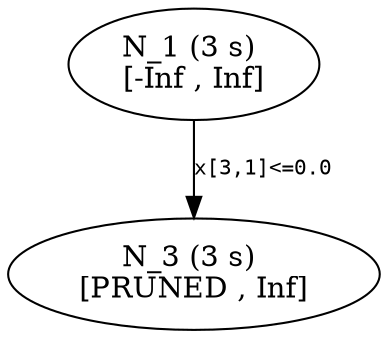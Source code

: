 ## dot -Tpdf thisfile > thisfile.pdf 

digraph Branching_Tree {
	edge[fontname = "Courier", fontsize = 10];
	n1 [label= "N_1 (3 s) \n[-Inf , Inf]"];
	n3 [label= "N_3 (3 s) \n[PRUNED , Inf]"];
	n1 -> n3 [label= "x[3,1]<=0.0"];
}
